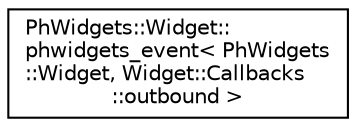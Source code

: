 digraph "Graphical Class Hierarchy"
{
  edge [fontname="Helvetica",fontsize="10",labelfontname="Helvetica",labelfontsize="10"];
  node [fontname="Helvetica",fontsize="10",shape=record];
  rankdir="LR";
  Node0 [label="PhWidgets::Widget::\lphwidgets_event\< PhWidgets\l::Widget, Widget::Callbacks\l::outbound \>",height=0.2,width=0.4,color="black", fillcolor="white", style="filled",URL="$class_ph_widgets_1_1_widget_1_1phwidgets__event.html"];
}
